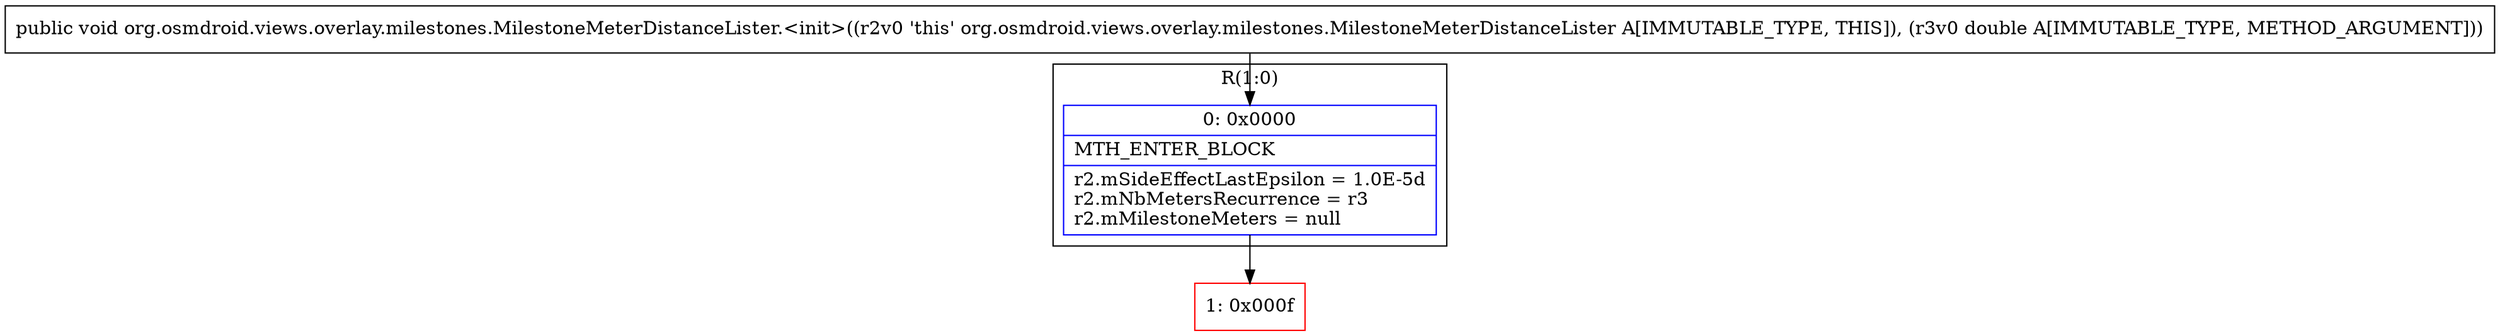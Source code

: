 digraph "CFG fororg.osmdroid.views.overlay.milestones.MilestoneMeterDistanceLister.\<init\>(D)V" {
subgraph cluster_Region_1353998091 {
label = "R(1:0)";
node [shape=record,color=blue];
Node_0 [shape=record,label="{0\:\ 0x0000|MTH_ENTER_BLOCK\l|r2.mSideEffectLastEpsilon = 1.0E\-5d\lr2.mNbMetersRecurrence = r3\lr2.mMilestoneMeters = null\l}"];
}
Node_1 [shape=record,color=red,label="{1\:\ 0x000f}"];
MethodNode[shape=record,label="{public void org.osmdroid.views.overlay.milestones.MilestoneMeterDistanceLister.\<init\>((r2v0 'this' org.osmdroid.views.overlay.milestones.MilestoneMeterDistanceLister A[IMMUTABLE_TYPE, THIS]), (r3v0 double A[IMMUTABLE_TYPE, METHOD_ARGUMENT])) }"];
MethodNode -> Node_0;
Node_0 -> Node_1;
}

